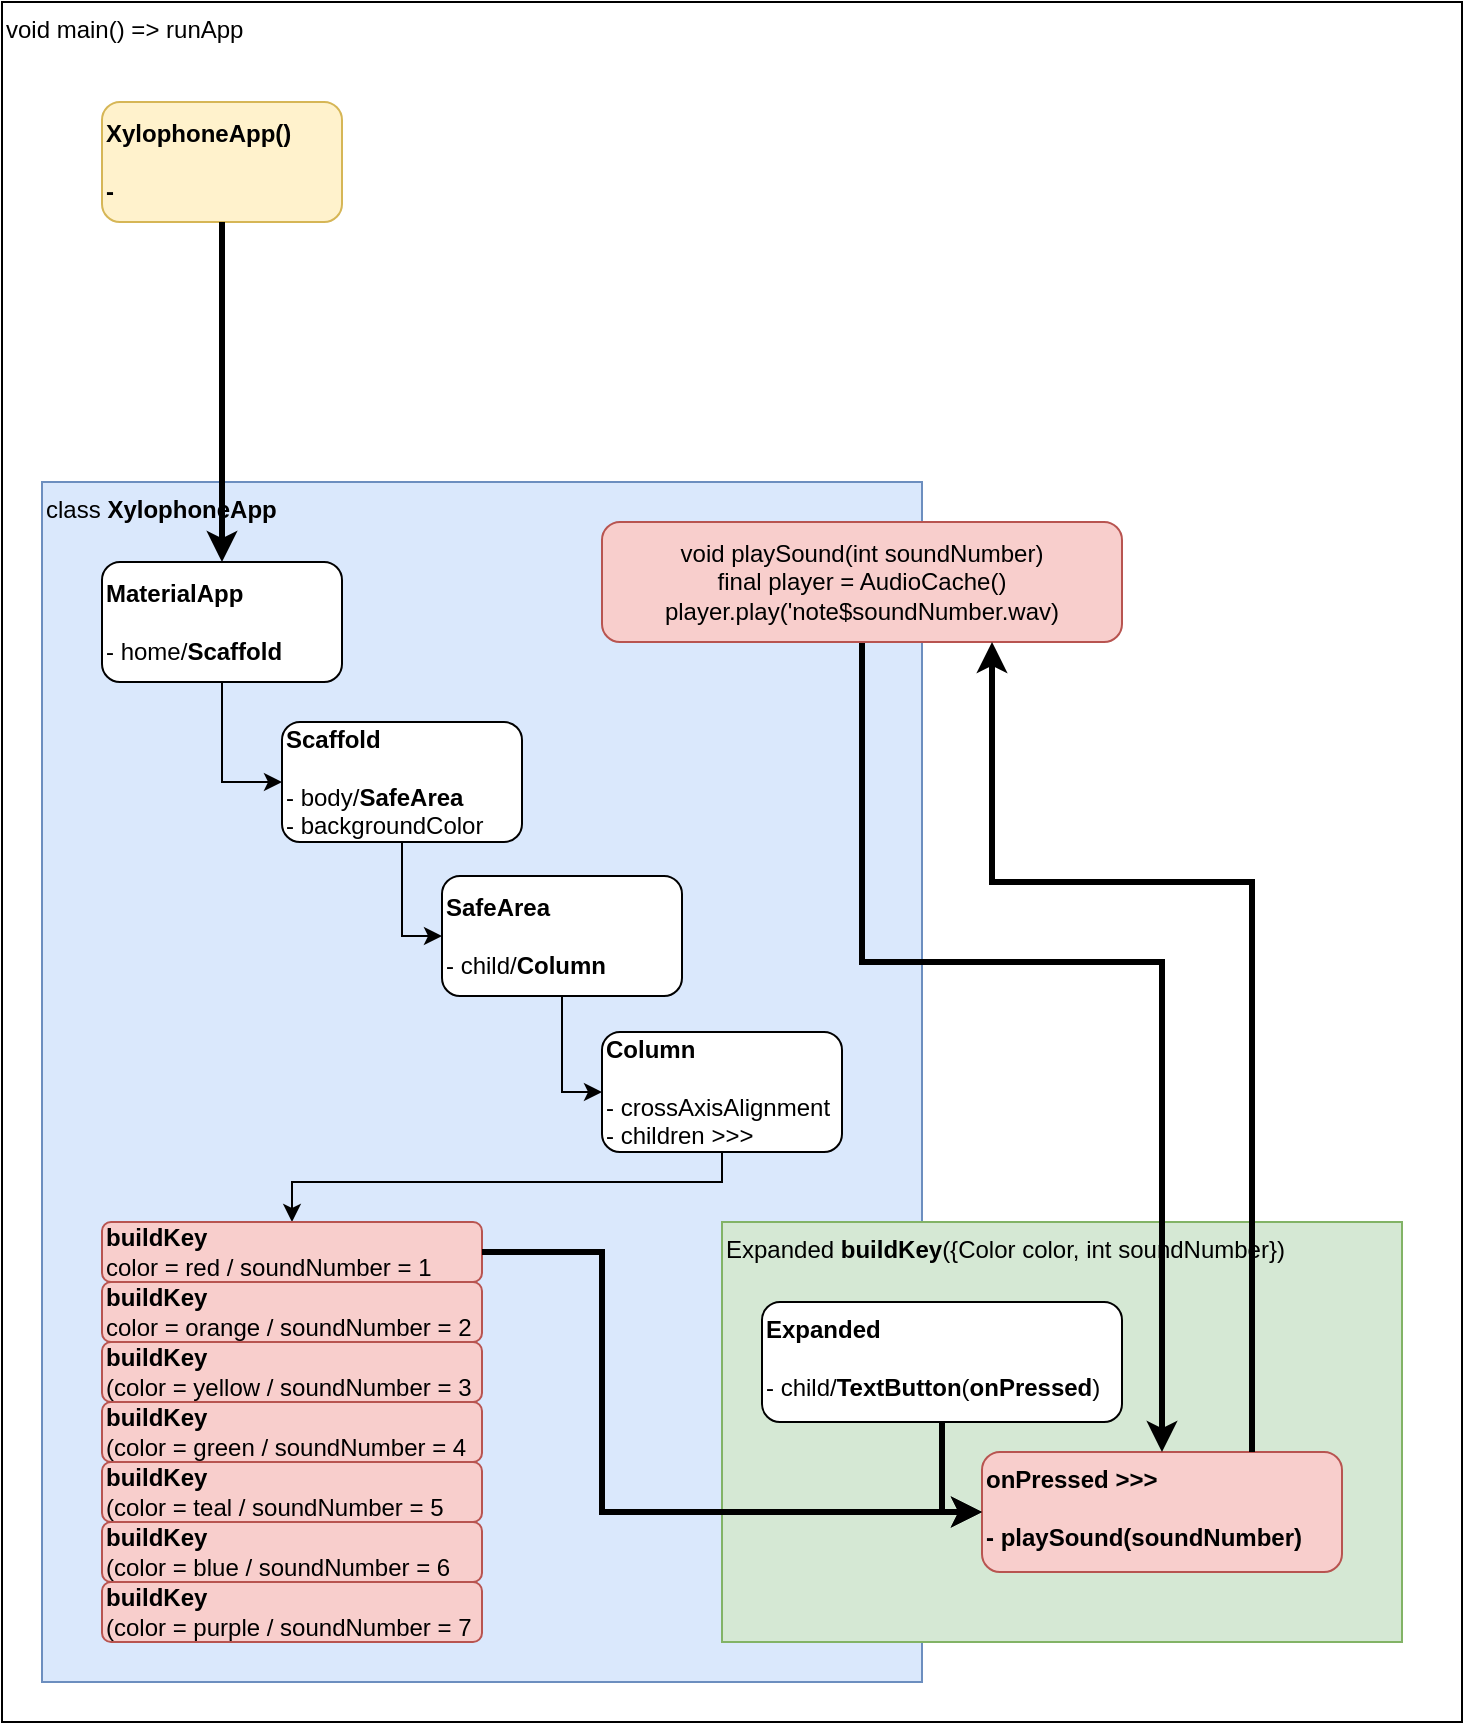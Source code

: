 <mxfile version="14.6.13" type="github">
  <diagram id="Y49391l6pZXjfEnijOrs" name="Page-1">
    <mxGraphModel dx="1144" dy="1134" grid="1" gridSize="10" guides="1" tooltips="1" connect="1" arrows="1" fold="1" page="1" pageScale="1" pageWidth="827" pageHeight="1169" math="0" shadow="0">
      <root>
        <mxCell id="0" />
        <mxCell id="1" parent="0" />
        <mxCell id="SxMiKsup2tOHU1poNqA4-2" value="void main() =&amp;gt; runApp" style="whiteSpace=wrap;html=1;align=left;verticalAlign=top;" vertex="1" parent="1">
          <mxGeometry x="30" y="40" width="730" height="860" as="geometry" />
        </mxCell>
        <mxCell id="SxMiKsup2tOHU1poNqA4-1" value="&lt;div&gt;&lt;b&gt;XylophoneApp()&lt;/b&gt;&lt;/div&gt;&lt;div&gt;&lt;b&gt;&lt;br&gt;&lt;/b&gt;&lt;/div&gt;&lt;div&gt;&lt;b&gt;- &lt;br&gt;&lt;/b&gt;&lt;/div&gt;" style="rounded=1;whiteSpace=wrap;html=1;align=left;fillColor=#fff2cc;strokeColor=#d6b656;" vertex="1" parent="1">
          <mxGeometry x="80" y="90" width="120" height="60" as="geometry" />
        </mxCell>
        <mxCell id="SxMiKsup2tOHU1poNqA4-4" value="class &lt;b&gt;XylophoneApp&lt;/b&gt;" style="whiteSpace=wrap;html=1;align=left;verticalAlign=top;fillColor=#dae8fc;strokeColor=#6c8ebf;" vertex="1" parent="1">
          <mxGeometry x="50" y="280" width="440" height="600" as="geometry" />
        </mxCell>
        <mxCell id="SxMiKsup2tOHU1poNqA4-9" style="edgeStyle=orthogonalEdgeStyle;rounded=0;orthogonalLoop=1;jettySize=auto;html=1;entryX=0;entryY=0.5;entryDx=0;entryDy=0;" edge="1" parent="1" source="SxMiKsup2tOHU1poNqA4-5" target="SxMiKsup2tOHU1poNqA4-6">
          <mxGeometry relative="1" as="geometry" />
        </mxCell>
        <mxCell id="SxMiKsup2tOHU1poNqA4-5" value="&lt;div&gt;&lt;b&gt;MaterialApp&lt;/b&gt;&lt;/div&gt;&lt;div&gt;&lt;br&gt;&lt;/div&gt;&lt;div&gt;- home/&lt;b&gt;Scaffold&lt;/b&gt;&lt;/div&gt;" style="rounded=1;whiteSpace=wrap;html=1;align=left;" vertex="1" parent="1">
          <mxGeometry x="80" y="320" width="120" height="60" as="geometry" />
        </mxCell>
        <mxCell id="SxMiKsup2tOHU1poNqA4-11" style="edgeStyle=orthogonalEdgeStyle;rounded=0;orthogonalLoop=1;jettySize=auto;html=1;entryX=0;entryY=0.5;entryDx=0;entryDy=0;" edge="1" parent="1" source="SxMiKsup2tOHU1poNqA4-6" target="SxMiKsup2tOHU1poNqA4-7">
          <mxGeometry relative="1" as="geometry" />
        </mxCell>
        <mxCell id="SxMiKsup2tOHU1poNqA4-6" value="&lt;div&gt;&lt;b&gt;Scaffold&lt;/b&gt;&lt;/div&gt;&lt;div&gt;&lt;br&gt;&lt;/div&gt;&lt;div&gt;- body/&lt;b&gt;SafeArea&lt;/b&gt;&lt;/div&gt;&lt;div&gt;- backgroundColor&lt;br&gt;&lt;/div&gt;" style="rounded=1;whiteSpace=wrap;html=1;align=left;" vertex="1" parent="1">
          <mxGeometry x="170" y="400" width="120" height="60" as="geometry" />
        </mxCell>
        <mxCell id="SxMiKsup2tOHU1poNqA4-12" style="edgeStyle=orthogonalEdgeStyle;rounded=0;orthogonalLoop=1;jettySize=auto;html=1;entryX=0;entryY=0.5;entryDx=0;entryDy=0;" edge="1" parent="1" source="SxMiKsup2tOHU1poNqA4-7" target="SxMiKsup2tOHU1poNqA4-8">
          <mxGeometry relative="1" as="geometry" />
        </mxCell>
        <mxCell id="SxMiKsup2tOHU1poNqA4-7" value="&lt;div&gt;&lt;b&gt;SafeArea&lt;/b&gt;&lt;/div&gt;&lt;div&gt;&lt;br&gt;&lt;/div&gt;&lt;div&gt;- child/&lt;b&gt;Column&lt;/b&gt;&lt;/div&gt;" style="rounded=1;whiteSpace=wrap;html=1;align=left;" vertex="1" parent="1">
          <mxGeometry x="250" y="477" width="120" height="60" as="geometry" />
        </mxCell>
        <mxCell id="SxMiKsup2tOHU1poNqA4-20" style="edgeStyle=orthogonalEdgeStyle;rounded=0;orthogonalLoop=1;jettySize=auto;html=1;entryX=0.5;entryY=0;entryDx=0;entryDy=0;" edge="1" parent="1" source="SxMiKsup2tOHU1poNqA4-8" target="SxMiKsup2tOHU1poNqA4-13">
          <mxGeometry relative="1" as="geometry">
            <Array as="points">
              <mxPoint x="390" y="630" />
              <mxPoint x="175" y="630" />
            </Array>
          </mxGeometry>
        </mxCell>
        <mxCell id="SxMiKsup2tOHU1poNqA4-8" value="&lt;div&gt;&lt;b&gt;Column&lt;/b&gt;&lt;/div&gt;&lt;div&gt;&lt;br&gt;&lt;/div&gt;&lt;div&gt;- crossAxisAlignment&lt;br&gt;&lt;/div&gt;&lt;div&gt;- children &amp;gt;&amp;gt;&amp;gt;&lt;br&gt;&lt;/div&gt;" style="rounded=1;whiteSpace=wrap;html=1;align=left;" vertex="1" parent="1">
          <mxGeometry x="330" y="555" width="120" height="60" as="geometry" />
        </mxCell>
        <mxCell id="SxMiKsup2tOHU1poNqA4-13" value="&lt;div&gt;&lt;b&gt;buildKey&lt;/b&gt;&lt;/div&gt;&lt;div&gt;color = red / soundNumber = 1&lt;br&gt;&lt;/div&gt;" style="rounded=1;whiteSpace=wrap;html=1;align=left;fillColor=#f8cecc;strokeColor=#b85450;" vertex="1" parent="1">
          <mxGeometry x="80" y="650" width="190" height="30" as="geometry" />
        </mxCell>
        <mxCell id="SxMiKsup2tOHU1poNqA4-14" value="&lt;div&gt;&lt;b&gt;buildKey&lt;/b&gt;&lt;/div&gt;&lt;div&gt;color = orange / soundNumber = 2&lt;br&gt;&lt;/div&gt;" style="rounded=1;whiteSpace=wrap;html=1;align=left;fillColor=#f8cecc;strokeColor=#b85450;" vertex="1" parent="1">
          <mxGeometry x="80" y="680" width="190" height="30" as="geometry" />
        </mxCell>
        <mxCell id="SxMiKsup2tOHU1poNqA4-15" value="&lt;div&gt;&lt;b&gt;buildKey&lt;/b&gt;&lt;/div&gt;&lt;div&gt;(color = yellow / soundNumber = 3&lt;br&gt;&lt;/div&gt;" style="rounded=1;whiteSpace=wrap;html=1;align=left;fillColor=#f8cecc;strokeColor=#b85450;" vertex="1" parent="1">
          <mxGeometry x="80" y="710" width="190" height="30" as="geometry" />
        </mxCell>
        <mxCell id="SxMiKsup2tOHU1poNqA4-16" value="&lt;div&gt;&lt;b&gt;buildKey&lt;/b&gt;&lt;/div&gt;&lt;div&gt;(color = green / soundNumber = 4&lt;br&gt;&lt;/div&gt;" style="rounded=1;whiteSpace=wrap;html=1;align=left;fillColor=#f8cecc;strokeColor=#b85450;" vertex="1" parent="1">
          <mxGeometry x="80" y="740" width="190" height="30" as="geometry" />
        </mxCell>
        <mxCell id="SxMiKsup2tOHU1poNqA4-17" value="&lt;div&gt;&lt;b&gt;buildKey&lt;/b&gt;&lt;/div&gt;&lt;div&gt;(color = teal / soundNumber = 5&lt;br&gt;&lt;/div&gt;" style="rounded=1;whiteSpace=wrap;html=1;align=left;fillColor=#f8cecc;strokeColor=#b85450;" vertex="1" parent="1">
          <mxGeometry x="80" y="770" width="190" height="30" as="geometry" />
        </mxCell>
        <mxCell id="SxMiKsup2tOHU1poNqA4-18" value="&lt;div&gt;&lt;b&gt;buildKey&lt;/b&gt;&lt;/div&gt;&lt;div&gt;(color = blue / soundNumber = 6&lt;br&gt;&lt;/div&gt;" style="rounded=1;whiteSpace=wrap;html=1;align=left;fillColor=#f8cecc;strokeColor=#b85450;" vertex="1" parent="1">
          <mxGeometry x="80" y="800" width="190" height="30" as="geometry" />
        </mxCell>
        <mxCell id="SxMiKsup2tOHU1poNqA4-19" value="&lt;div&gt;&lt;b&gt;buildKey&lt;/b&gt;&lt;/div&gt;&lt;div&gt;(color = purple / soundNumber = 7&lt;br&gt;&lt;/div&gt;" style="rounded=1;whiteSpace=wrap;html=1;align=left;fillColor=#f8cecc;strokeColor=#b85450;" vertex="1" parent="1">
          <mxGeometry x="80" y="830" width="190" height="30" as="geometry" />
        </mxCell>
        <mxCell id="SxMiKsup2tOHU1poNqA4-30" style="edgeStyle=orthogonalEdgeStyle;rounded=0;orthogonalLoop=1;jettySize=auto;html=1;exitX=0.5;exitY=1;exitDx=0;exitDy=0;entryX=0.5;entryY=0;entryDx=0;entryDy=0;strokeWidth=3;" edge="1" parent="1" source="SxMiKsup2tOHU1poNqA4-1" target="SxMiKsup2tOHU1poNqA4-5">
          <mxGeometry relative="1" as="geometry" />
        </mxCell>
        <mxCell id="SxMiKsup2tOHU1poNqA4-21" value="Expanded &lt;b&gt;buildKey&lt;/b&gt;({Color color, int soundNumber})" style="whiteSpace=wrap;html=1;align=left;verticalAlign=top;fillColor=#d5e8d4;strokeColor=#82b366;" vertex="1" parent="1">
          <mxGeometry x="390" y="650" width="340" height="210" as="geometry" />
        </mxCell>
        <mxCell id="SxMiKsup2tOHU1poNqA4-24" value="&lt;div&gt;&lt;b&gt;Expanded&lt;/b&gt;&lt;/div&gt;&lt;div&gt;&lt;br&gt;&lt;/div&gt;&lt;div&gt;- child/&lt;b&gt;TextButton&lt;/b&gt;(&lt;b&gt;onPressed&lt;/b&gt;)&lt;/div&gt;" style="rounded=1;whiteSpace=wrap;html=1;align=left;verticalAlign=top;" vertex="1" parent="1">
          <mxGeometry x="410" y="690" width="180" height="60" as="geometry" />
        </mxCell>
        <mxCell id="SxMiKsup2tOHU1poNqA4-26" value="&lt;div&gt;&lt;b&gt;onPressed &amp;gt;&amp;gt;&amp;gt;&lt;br&gt;&lt;/b&gt;&lt;/div&gt;&lt;div&gt;&lt;b&gt;&lt;br&gt;&lt;/b&gt;&lt;/div&gt;&lt;div&gt;&lt;b&gt;- playSound(soundNumber)&lt;br&gt;&lt;/b&gt;&lt;/div&gt;" style="rounded=1;whiteSpace=wrap;html=1;align=left;verticalAlign=top;fillColor=#f8cecc;strokeColor=#b85450;" vertex="1" parent="1">
          <mxGeometry x="520" y="765" width="180" height="60" as="geometry" />
        </mxCell>
        <mxCell id="SxMiKsup2tOHU1poNqA4-28" style="edgeStyle=orthogonalEdgeStyle;rounded=0;orthogonalLoop=1;jettySize=auto;html=1;exitX=0.5;exitY=1;exitDx=0;exitDy=0;entryX=0;entryY=0.5;entryDx=0;entryDy=0;strokeWidth=3;" edge="1" parent="1" source="SxMiKsup2tOHU1poNqA4-24" target="SxMiKsup2tOHU1poNqA4-26">
          <mxGeometry x="390" y="650" as="geometry" />
        </mxCell>
        <mxCell id="SxMiKsup2tOHU1poNqA4-34" style="edgeStyle=orthogonalEdgeStyle;rounded=0;orthogonalLoop=1;jettySize=auto;html=1;strokeWidth=3;" edge="1" parent="1" source="SxMiKsup2tOHU1poNqA4-23" target="SxMiKsup2tOHU1poNqA4-26">
          <mxGeometry relative="1" as="geometry">
            <Array as="points">
              <mxPoint x="460" y="520" />
              <mxPoint x="610" y="520" />
            </Array>
          </mxGeometry>
        </mxCell>
        <mxCell id="SxMiKsup2tOHU1poNqA4-23" value="&lt;div&gt;void playSound(int soundNumber)&lt;/div&gt;&lt;div&gt;final player = AudioCache()&lt;/div&gt;&lt;div&gt;player.play(&#39;note$soundNumber.wav)&lt;/div&gt;" style="rounded=1;whiteSpace=wrap;html=1;align=center;verticalAlign=middle;fillColor=#f8cecc;strokeColor=#b85450;" vertex="1" parent="1">
          <mxGeometry x="330" y="300" width="260" height="60" as="geometry" />
        </mxCell>
        <mxCell id="SxMiKsup2tOHU1poNqA4-31" style="edgeStyle=orthogonalEdgeStyle;rounded=0;orthogonalLoop=1;jettySize=auto;html=1;exitX=0.75;exitY=0;exitDx=0;exitDy=0;strokeWidth=3;entryX=0.75;entryY=1;entryDx=0;entryDy=0;" edge="1" parent="1" source="SxMiKsup2tOHU1poNqA4-26" target="SxMiKsup2tOHU1poNqA4-23">
          <mxGeometry relative="1" as="geometry">
            <mxPoint x="525" y="450" as="targetPoint" />
            <Array as="points">
              <mxPoint x="655" y="480" />
              <mxPoint x="525" y="480" />
            </Array>
          </mxGeometry>
        </mxCell>
        <mxCell id="SxMiKsup2tOHU1poNqA4-22" style="edgeStyle=orthogonalEdgeStyle;rounded=0;orthogonalLoop=1;jettySize=auto;html=1;entryX=0;entryY=0.5;entryDx=0;entryDy=0;strokeWidth=3;" edge="1" parent="1" source="SxMiKsup2tOHU1poNqA4-13" target="SxMiKsup2tOHU1poNqA4-26">
          <mxGeometry relative="1" as="geometry">
            <Array as="points">
              <mxPoint x="330" y="665" />
              <mxPoint x="330" y="795" />
            </Array>
          </mxGeometry>
        </mxCell>
      </root>
    </mxGraphModel>
  </diagram>
</mxfile>
